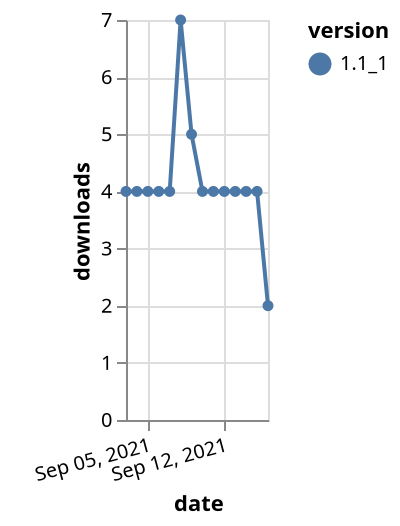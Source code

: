 {"$schema": "https://vega.github.io/schema/vega-lite/v5.json", "description": "A simple bar chart with embedded data.", "data": {"values": [{"date": "2021-09-03", "total": 6775, "delta": 4, "version": "1.1_1"}, {"date": "2021-09-04", "total": 6779, "delta": 4, "version": "1.1_1"}, {"date": "2021-09-05", "total": 6783, "delta": 4, "version": "1.1_1"}, {"date": "2021-09-06", "total": 6787, "delta": 4, "version": "1.1_1"}, {"date": "2021-09-07", "total": 6791, "delta": 4, "version": "1.1_1"}, {"date": "2021-09-08", "total": 6798, "delta": 7, "version": "1.1_1"}, {"date": "2021-09-09", "total": 6803, "delta": 5, "version": "1.1_1"}, {"date": "2021-09-10", "total": 6807, "delta": 4, "version": "1.1_1"}, {"date": "2021-09-11", "total": 6811, "delta": 4, "version": "1.1_1"}, {"date": "2021-09-12", "total": 6815, "delta": 4, "version": "1.1_1"}, {"date": "2021-09-13", "total": 6819, "delta": 4, "version": "1.1_1"}, {"date": "2021-09-14", "total": 6823, "delta": 4, "version": "1.1_1"}, {"date": "2021-09-15", "total": 6827, "delta": 4, "version": "1.1_1"}, {"date": "2021-09-16", "total": 6829, "delta": 2, "version": "1.1_1"}]}, "width": "container", "mark": {"type": "line", "point": {"filled": true}}, "encoding": {"x": {"field": "date", "type": "temporal", "timeUnit": "yearmonthdate", "title": "date", "axis": {"labelAngle": -15}}, "y": {"field": "delta", "type": "quantitative", "title": "downloads"}, "color": {"field": "version", "type": "nominal"}, "tooltip": {"field": "delta"}}}